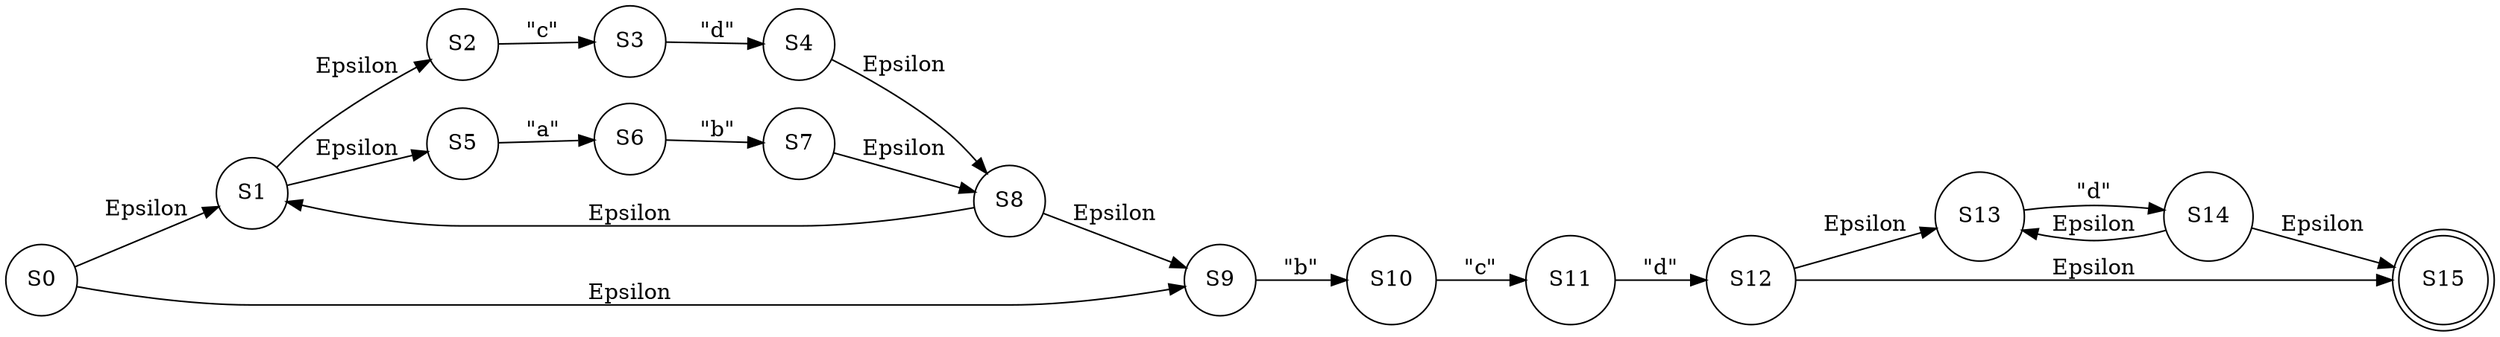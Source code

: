 digraph G{ 
rankdir=LR;
 node[shape="circle"];S0-> S1[label="Epsilon"];
S0-> S9[label="Epsilon"];
S1-> S2[label="Epsilon"];
S1-> S5[label="Epsilon"];
S2-> S3[label="\"c\""];
S3-> S4[label="\"d\""];
S4-> S8[label="Epsilon"];
S5-> S6[label="\"a\""];
S6-> S7[label="\"b\""];
S7-> S8[label="Epsilon"];
S8-> S1[label="Epsilon"];
S8-> S9[label="Epsilon"];
S9-> S10[label="\"b\""];
S10-> S11[label="\"c\""];
S11-> S12[label="\"d\""];
S12-> S13[label="Epsilon"];
S12-> S15[label="Epsilon"];
S13-> S14[label="\"d\""];
S14-> S13[label="Epsilon"];
S14-> S15[label="Epsilon"];
S15[shape="doublecircle"]

}